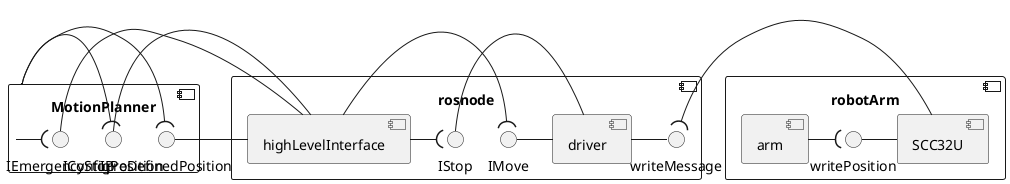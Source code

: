@startuml
top to bottom direction

component MotionPlanner {
    [MotionPlanner] -( IPreDefinedPosition
    [MotionPlanner] -( IConfigPosition
    [MotionPlanner] -( IEmergencyStop
}

component rosnode{
    component highLevelInterface
    [highLevelInterface] -( IMove
    [highLevelInterface] -( IStop
    [highLevelInterface] -left- IPreDefinedPosition
    [highLevelInterface] -left- IConfigPosition
    [highLevelInterface] -left- IEmergencyStop
    
    component driver
    [driver] -left- IMove
    [driver] -left- IStop
    [driver] -right- writeMessage
}

component robotArm{
    component SCC32U
    component arm
    [SCC32U] -right-( writeMessage
    [arm] -( writePosition
    [SCC32U] -left- writePosition
}

@enduml